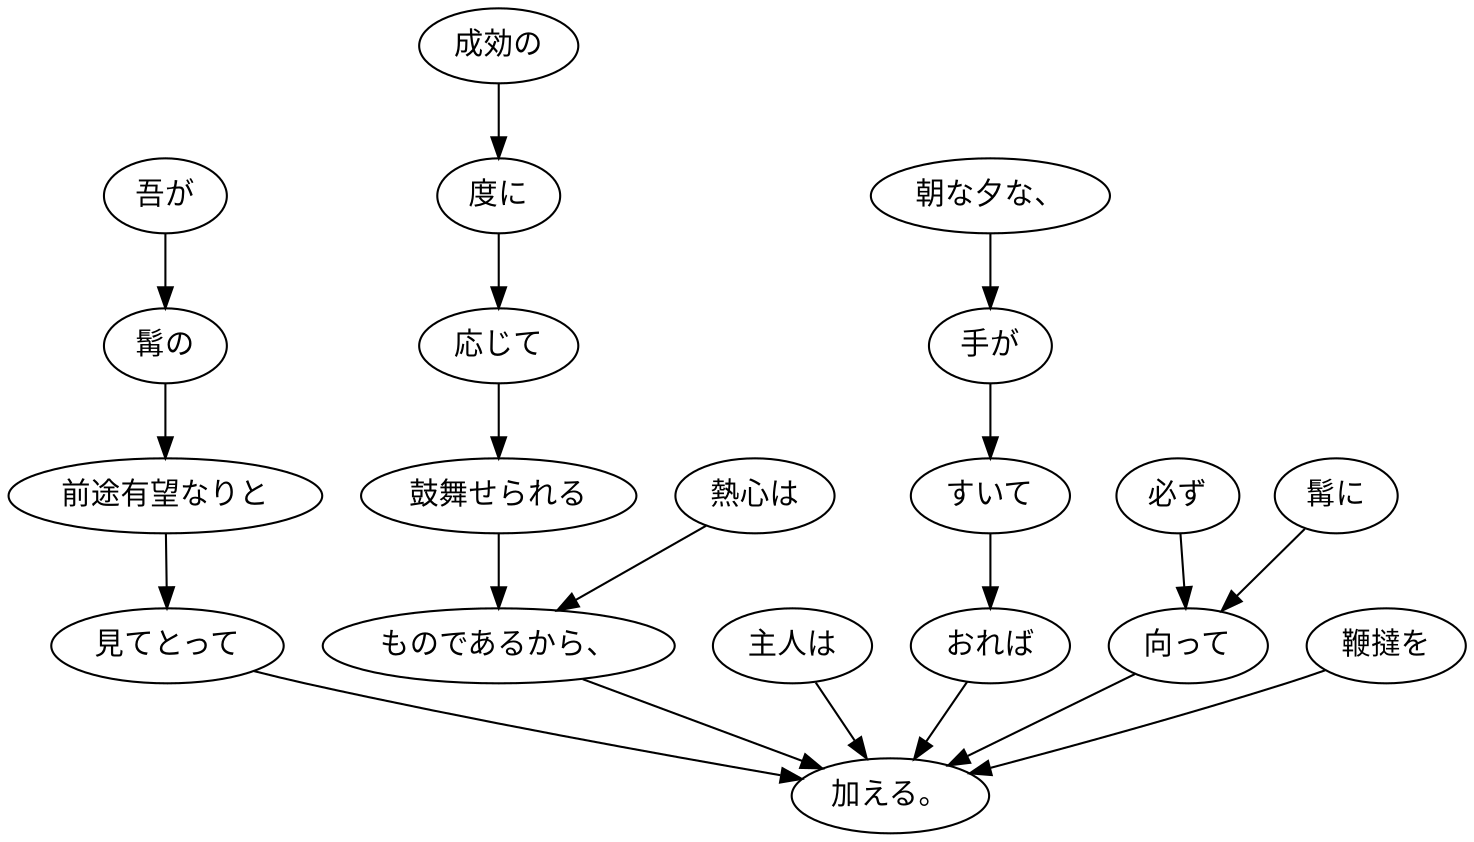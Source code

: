 digraph graph5744 {
	node0 [label="熱心は"];
	node1 [label="成効の"];
	node2 [label="度に"];
	node3 [label="応じて"];
	node4 [label="鼓舞せられる"];
	node5 [label="ものであるから、"];
	node6 [label="吾が"];
	node7 [label="髯の"];
	node8 [label="前途有望なりと"];
	node9 [label="見てとって"];
	node10 [label="主人は"];
	node11 [label="朝な夕な、"];
	node12 [label="手が"];
	node13 [label="すいて"];
	node14 [label="おれば"];
	node15 [label="必ず"];
	node16 [label="髯に"];
	node17 [label="向って"];
	node18 [label="鞭撻を"];
	node19 [label="加える。"];
	node0 -> node5;
	node1 -> node2;
	node2 -> node3;
	node3 -> node4;
	node4 -> node5;
	node5 -> node19;
	node6 -> node7;
	node7 -> node8;
	node8 -> node9;
	node9 -> node19;
	node10 -> node19;
	node11 -> node12;
	node12 -> node13;
	node13 -> node14;
	node14 -> node19;
	node15 -> node17;
	node16 -> node17;
	node17 -> node19;
	node18 -> node19;
}
